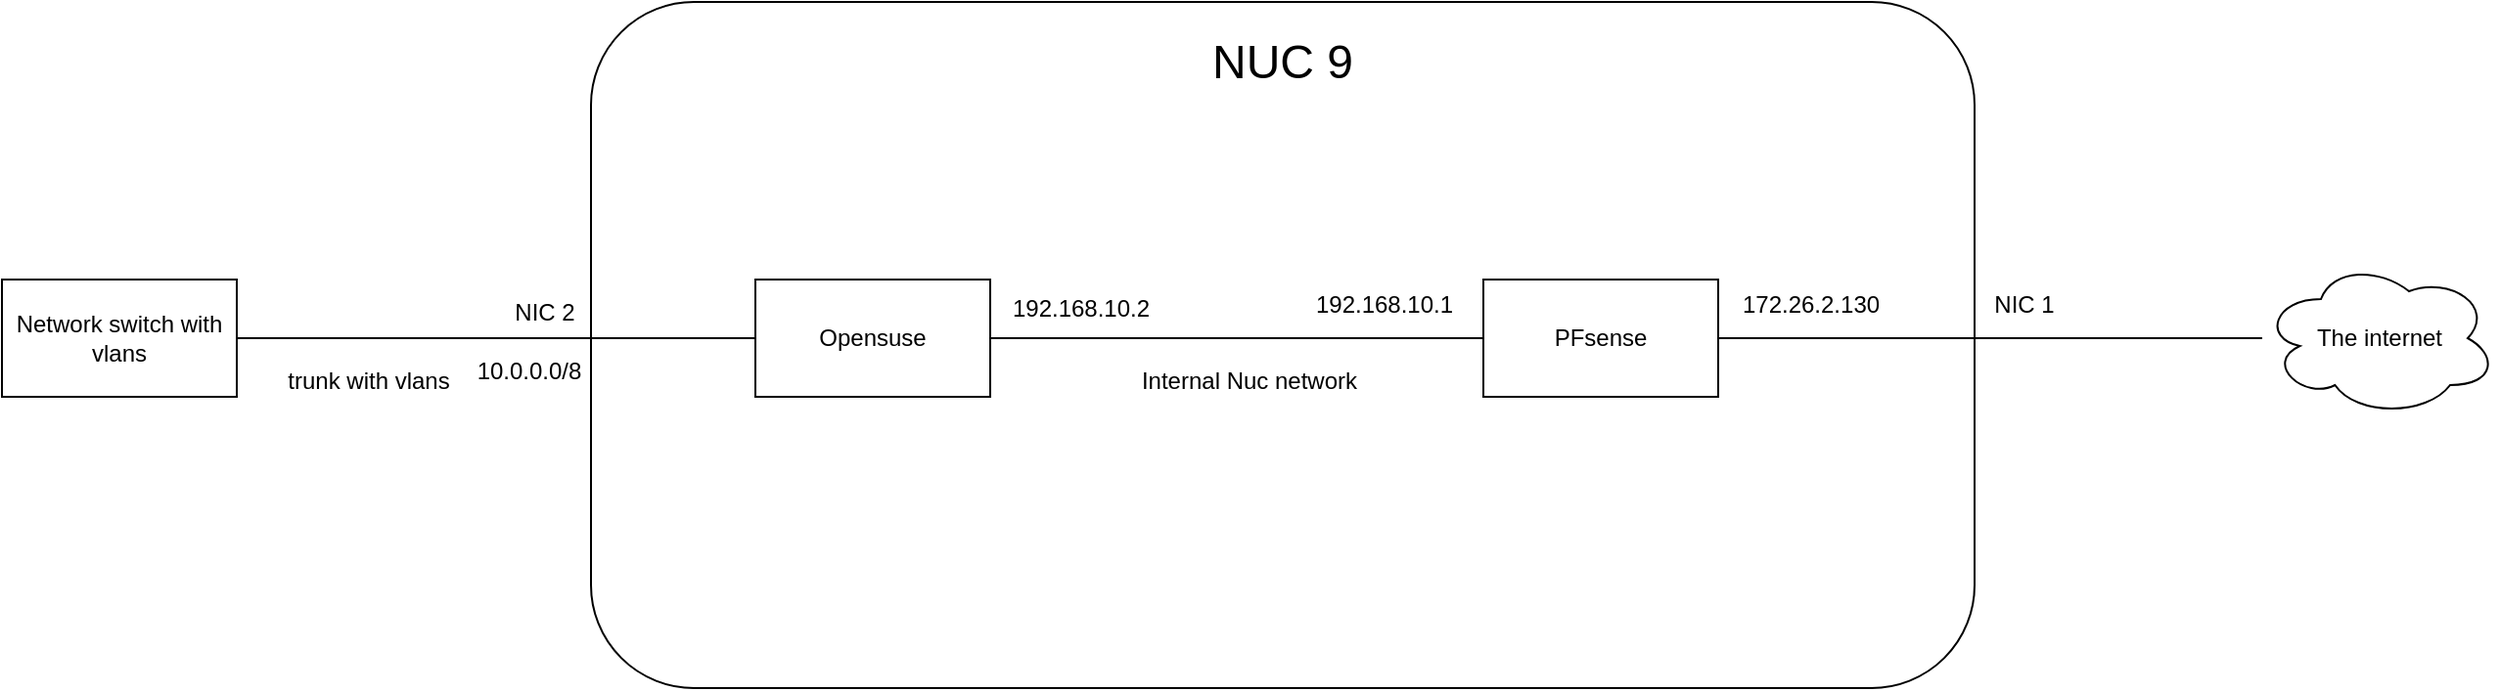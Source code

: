 <mxfile version="22.0.8" type="device">
  <diagram name="Page-1" id="vQjBymHZdVjh3hpUirAT">
    <mxGraphModel dx="1834" dy="768" grid="0" gridSize="10" guides="1" tooltips="1" connect="1" arrows="1" fold="1" page="0" pageScale="1" pageWidth="850" pageHeight="1100" math="0" shadow="0">
      <root>
        <mxCell id="0" />
        <mxCell id="1" parent="0" />
        <mxCell id="TK_W-RiisZjtqk-6xfAt-8" value="" style="rounded=1;whiteSpace=wrap;html=1;" parent="1" vertex="1">
          <mxGeometry x="-62" y="150" width="707" height="351" as="geometry" />
        </mxCell>
        <mxCell id="TK_W-RiisZjtqk-6xfAt-1" value="PFsense" style="rounded=0;whiteSpace=wrap;html=1;" parent="1" vertex="1">
          <mxGeometry x="394" y="292" width="120" height="60" as="geometry" />
        </mxCell>
        <mxCell id="TK_W-RiisZjtqk-6xfAt-2" value="Opensuse" style="rounded=0;whiteSpace=wrap;html=1;" parent="1" vertex="1">
          <mxGeometry x="22" y="292" width="120" height="60" as="geometry" />
        </mxCell>
        <mxCell id="TK_W-RiisZjtqk-6xfAt-3" value="Network switch with vlans" style="rounded=0;whiteSpace=wrap;html=1;" parent="1" vertex="1">
          <mxGeometry x="-363" y="292" width="120" height="60" as="geometry" />
        </mxCell>
        <mxCell id="TK_W-RiisZjtqk-6xfAt-4" value="" style="endArrow=none;html=1;rounded=0;exitX=1;exitY=0.5;exitDx=0;exitDy=0;entryX=0;entryY=0.5;entryDx=0;entryDy=0;" parent="1" source="TK_W-RiisZjtqk-6xfAt-3" target="TK_W-RiisZjtqk-6xfAt-2" edge="1">
          <mxGeometry width="50" height="50" relative="1" as="geometry">
            <mxPoint x="-13" y="278" as="sourcePoint" />
            <mxPoint x="37" y="228" as="targetPoint" />
          </mxGeometry>
        </mxCell>
        <mxCell id="TK_W-RiisZjtqk-6xfAt-5" value="trunk with vlans" style="text;html=1;align=center;verticalAlign=middle;resizable=0;points=[];autosize=1;strokeColor=none;fillColor=none;" parent="1" vertex="1">
          <mxGeometry x="-227" y="331" width="101" height="26" as="geometry" />
        </mxCell>
        <mxCell id="TK_W-RiisZjtqk-6xfAt-6" value="" style="endArrow=none;html=1;rounded=0;exitX=1;exitY=0.5;exitDx=0;exitDy=0;entryX=0;entryY=0.5;entryDx=0;entryDy=0;" parent="1" source="TK_W-RiisZjtqk-6xfAt-2" target="TK_W-RiisZjtqk-6xfAt-1" edge="1">
          <mxGeometry width="50" height="50" relative="1" as="geometry">
            <mxPoint x="163" y="287" as="sourcePoint" />
            <mxPoint x="213" y="237" as="targetPoint" />
          </mxGeometry>
        </mxCell>
        <mxCell id="TK_W-RiisZjtqk-6xfAt-7" value="Internal Nuc network" style="text;html=1;align=center;verticalAlign=middle;resizable=0;points=[];autosize=1;strokeColor=none;fillColor=none;" parent="1" vertex="1">
          <mxGeometry x="210" y="331" width="128" height="26" as="geometry" />
        </mxCell>
        <mxCell id="TK_W-RiisZjtqk-6xfAt-9" value="&lt;font style=&quot;font-size: 24px;&quot;&gt;NUC 9&lt;/font&gt;" style="text;html=1;strokeColor=none;fillColor=none;align=center;verticalAlign=middle;whiteSpace=wrap;rounded=0;" parent="1" vertex="1">
          <mxGeometry x="243" y="166" width="97" height="30" as="geometry" />
        </mxCell>
        <mxCell id="TK_W-RiisZjtqk-6xfAt-10" value="" style="endArrow=none;html=1;rounded=0;exitX=1;exitY=0.5;exitDx=0;exitDy=0;" parent="1" source="TK_W-RiisZjtqk-6xfAt-1" target="TK_W-RiisZjtqk-6xfAt-11" edge="1">
          <mxGeometry width="50" height="50" relative="1" as="geometry">
            <mxPoint x="616" y="374" as="sourcePoint" />
            <mxPoint x="666" y="324" as="targetPoint" />
          </mxGeometry>
        </mxCell>
        <mxCell id="TK_W-RiisZjtqk-6xfAt-11" value="The internet" style="ellipse;shape=cloud;whiteSpace=wrap;html=1;" parent="1" vertex="1">
          <mxGeometry x="792" y="282" width="120" height="80" as="geometry" />
        </mxCell>
        <mxCell id="cWcf_BKY65IlXalQTTUN-1" value="10.0.0.0/8" style="text;html=1;align=center;verticalAlign=middle;resizable=0;points=[];autosize=1;strokeColor=none;fillColor=none;" parent="1" vertex="1">
          <mxGeometry x="-130" y="326" width="71" height="26" as="geometry" />
        </mxCell>
        <mxCell id="cWcf_BKY65IlXalQTTUN-2" value="192.168.10.2" style="text;html=1;align=center;verticalAlign=middle;resizable=0;points=[];autosize=1;strokeColor=none;fillColor=none;" parent="1" vertex="1">
          <mxGeometry x="144" y="294" width="88" height="26" as="geometry" />
        </mxCell>
        <mxCell id="cWcf_BKY65IlXalQTTUN-3" value="192.168.10.1" style="text;html=1;align=center;verticalAlign=middle;resizable=0;points=[];autosize=1;strokeColor=none;fillColor=none;" parent="1" vertex="1">
          <mxGeometry x="299" y="292" width="88" height="26" as="geometry" />
        </mxCell>
        <mxCell id="cWcf_BKY65IlXalQTTUN-4" value="172.26.2.130" style="text;html=1;align=center;verticalAlign=middle;resizable=0;points=[];autosize=1;strokeColor=none;fillColor=none;" parent="1" vertex="1">
          <mxGeometry x="517" y="292" width="88" height="26" as="geometry" />
        </mxCell>
        <mxCell id="cWcf_BKY65IlXalQTTUN-5" value="NIC 1" style="text;html=1;align=center;verticalAlign=middle;resizable=0;points=[];autosize=1;strokeColor=none;fillColor=none;" parent="1" vertex="1">
          <mxGeometry x="645" y="292" width="49" height="26" as="geometry" />
        </mxCell>
        <mxCell id="cWcf_BKY65IlXalQTTUN-6" value="NIC 2" style="text;html=1;align=center;verticalAlign=middle;resizable=0;points=[];autosize=1;strokeColor=none;fillColor=none;" parent="1" vertex="1">
          <mxGeometry x="-111" y="296" width="49" height="26" as="geometry" />
        </mxCell>
      </root>
    </mxGraphModel>
  </diagram>
</mxfile>
